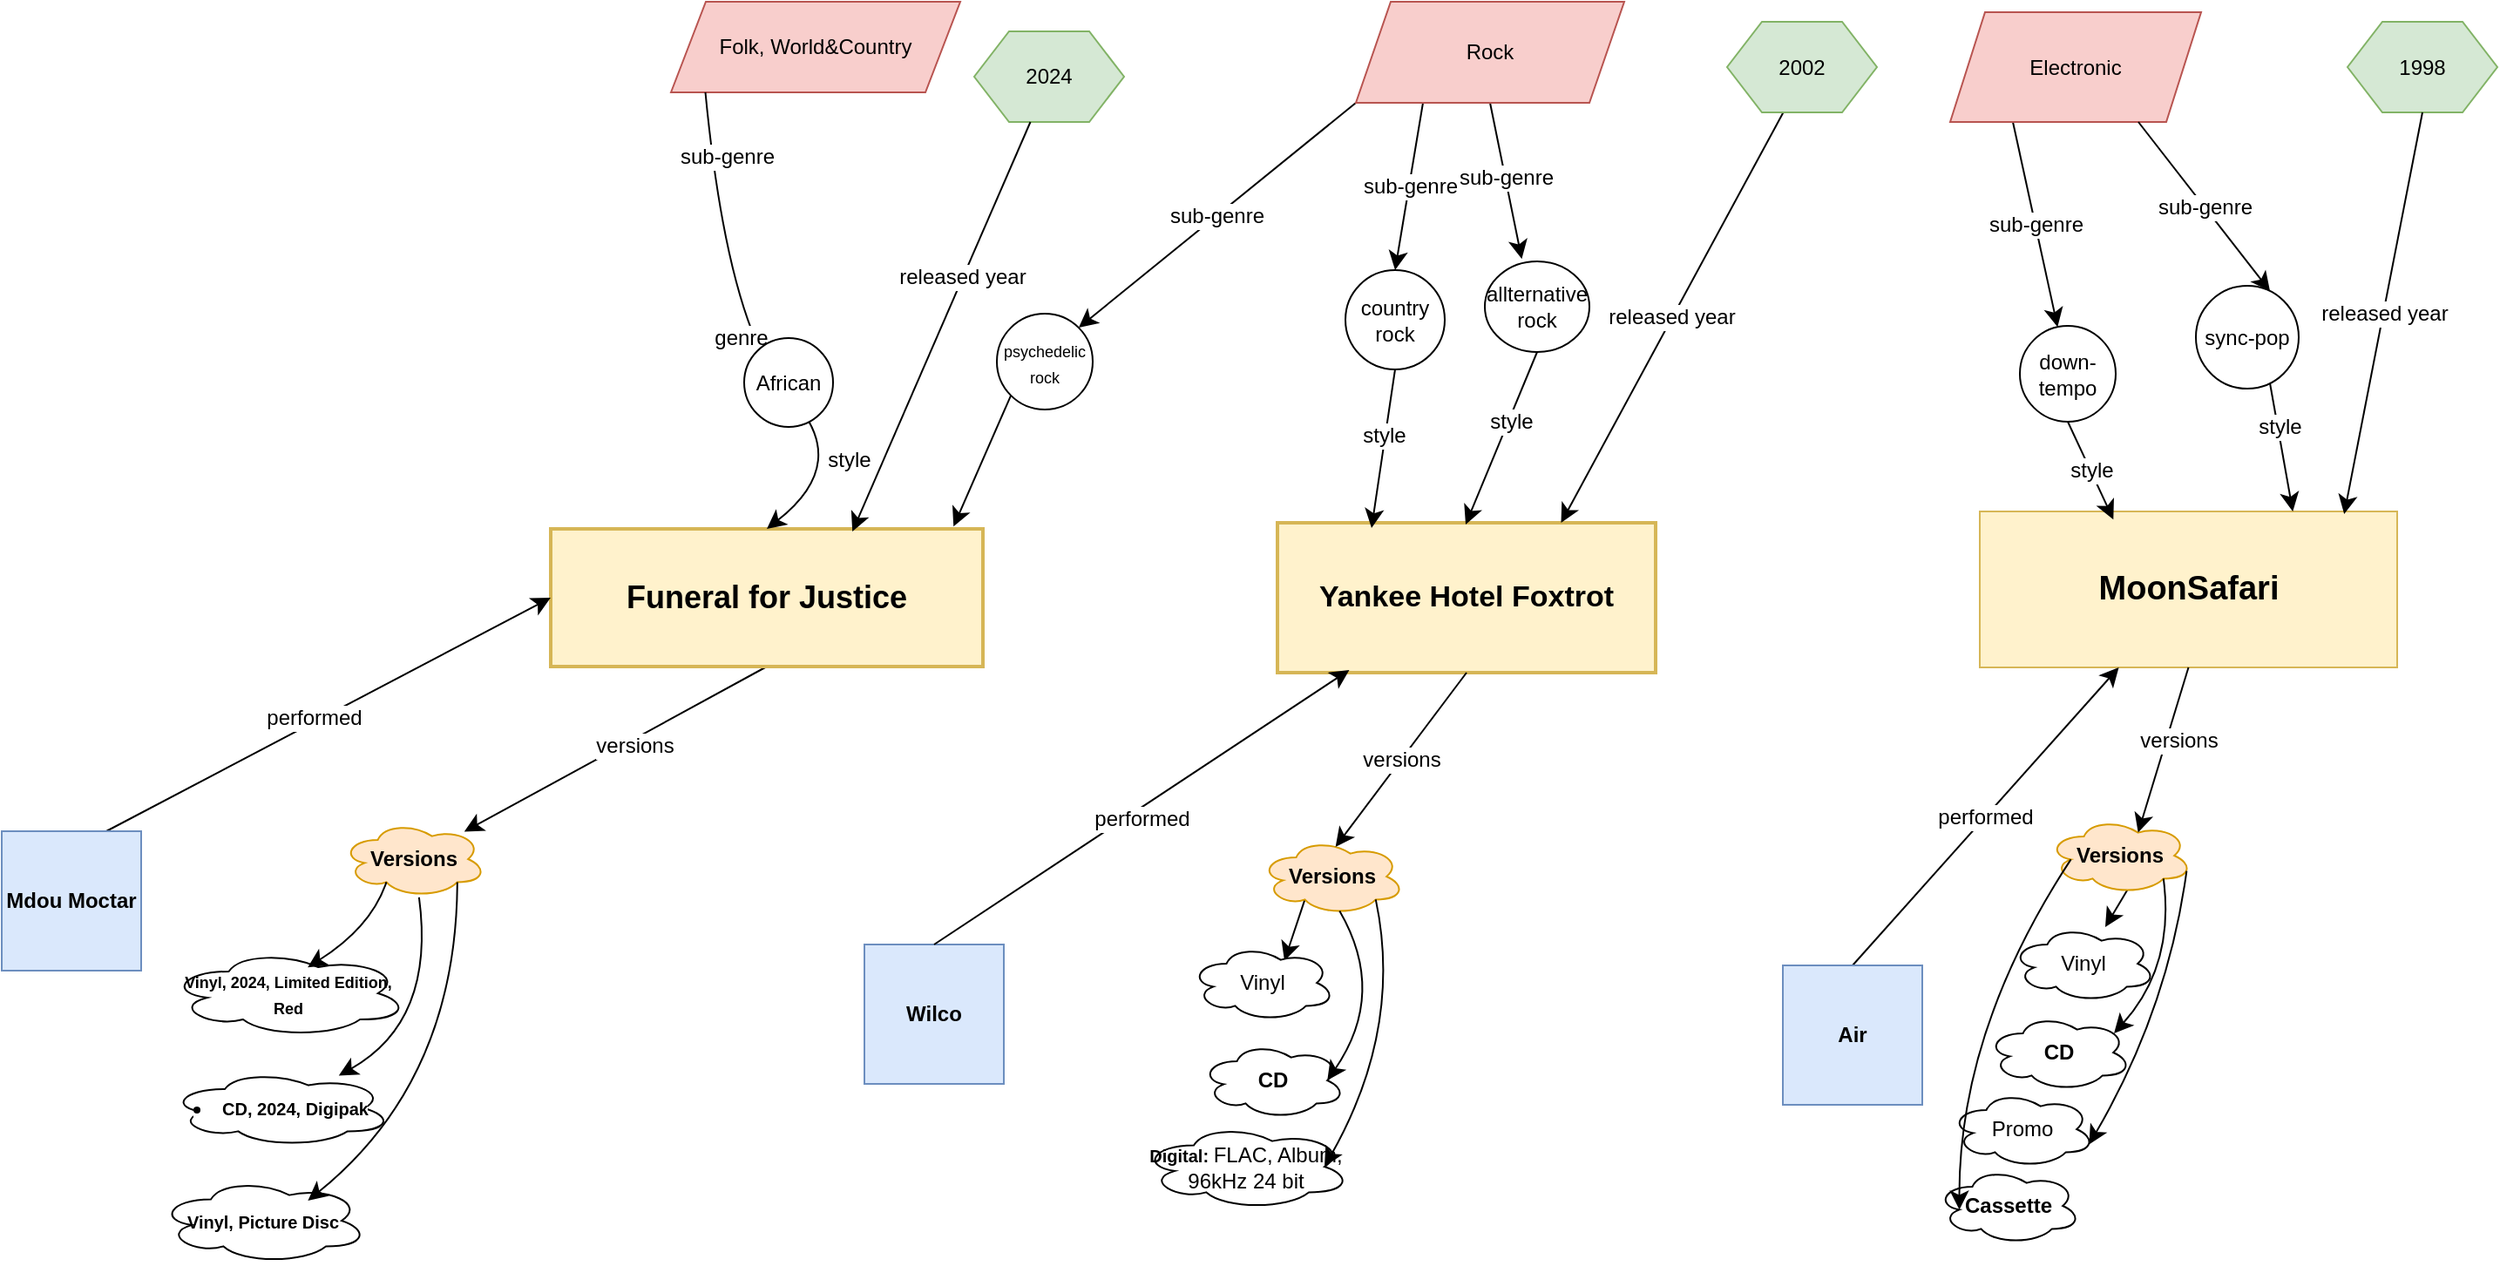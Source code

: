 <mxfile version="24.8.3">
  <diagram name="Page-1" id="4sophJRZRCAzQYzfltjW">
    <mxGraphModel dx="2484" dy="1638" grid="0" gridSize="10" guides="1" tooltips="1" connect="1" arrows="1" fold="1" page="0" pageScale="1" pageWidth="850" pageHeight="1100" math="0" shadow="0">
      <root>
        <mxCell id="0" />
        <mxCell id="1" parent="0" />
        <mxCell id="4" value="Yankee Hotel Foxtrot" style="whiteSpace=wrap;strokeWidth=2;fillColor=#fff2cc;strokeColor=#d6b656;fontSize=17;fontStyle=1" parent="1" vertex="1">
          <mxGeometry x="153" y="227" width="217" height="86" as="geometry" />
        </mxCell>
        <mxCell id="n8EsOzykJix-w6ePL4Zs-91" style="edgeStyle=none;curved=1;rounded=0;orthogonalLoop=1;jettySize=auto;html=1;exitX=0.5;exitY=1;exitDx=0;exitDy=0;fontSize=12;startSize=8;endSize=8;" edge="1" parent="1" source="5" target="n8EsOzykJix-w6ePL4Zs-92">
          <mxGeometry relative="1" as="geometry">
            <mxPoint x="-332.5" y="414.5" as="targetPoint" />
          </mxGeometry>
        </mxCell>
        <mxCell id="n8EsOzykJix-w6ePL4Zs-93" value="versions" style="edgeLabel;html=1;align=center;verticalAlign=middle;resizable=0;points=[];fontSize=12;" vertex="1" connectable="0" parent="n8EsOzykJix-w6ePL4Zs-91">
          <mxGeometry x="-0.1" y="3" relative="1" as="geometry">
            <mxPoint as="offset" />
          </mxGeometry>
        </mxCell>
        <mxCell id="5" value="Funeral for Justice" style="whiteSpace=wrap;strokeWidth=2;fillColor=#fff2cc;strokeColor=#d6b656;fontSize=18;fontStyle=1" parent="1" vertex="1">
          <mxGeometry x="-264" y="230.5" width="248" height="79" as="geometry" />
        </mxCell>
        <mxCell id="n8EsOzykJix-w6ePL4Zs-56" value="sub-genre" style="edgeStyle=none;curved=1;rounded=0;orthogonalLoop=1;jettySize=auto;html=1;exitX=0.25;exitY=1;exitDx=0;exitDy=0;fontSize=12;startSize=8;endSize=8;" edge="1" parent="1" source="n8EsOzykJix-w6ePL4Zs-14" target="n8EsOzykJix-w6ePL4Zs-52">
          <mxGeometry relative="1" as="geometry" />
        </mxCell>
        <mxCell id="n8EsOzykJix-w6ePL4Zs-14" value="Electronic" style="shape=parallelogram;perimeter=parallelogramPerimeter;whiteSpace=wrap;html=1;fixedSize=1;fillColor=#f8cecc;strokeColor=#b85450;" vertex="1" parent="1">
          <mxGeometry x="539" y="-66" width="144" height="63" as="geometry" />
        </mxCell>
        <mxCell id="n8EsOzykJix-w6ePL4Zs-40" value="sub-genre" style="edgeStyle=none;curved=1;rounded=0;orthogonalLoop=1;jettySize=auto;html=1;entryX=0.5;entryY=0;entryDx=0;entryDy=0;fontSize=12;startSize=8;endSize=8;exitX=0.25;exitY=1;exitDx=0;exitDy=0;" edge="1" parent="1" source="n8EsOzykJix-w6ePL4Zs-21" target="n8EsOzykJix-w6ePL4Zs-38">
          <mxGeometry relative="1" as="geometry">
            <mxPoint x="177" y="43" as="sourcePoint" />
          </mxGeometry>
        </mxCell>
        <mxCell id="n8EsOzykJix-w6ePL4Zs-43" style="edgeStyle=none;curved=1;rounded=0;orthogonalLoop=1;jettySize=auto;html=1;exitX=0.5;exitY=1;exitDx=0;exitDy=0;fontSize=12;startSize=8;endSize=8;entryX=0.353;entryY=-0.027;entryDx=0;entryDy=0;entryPerimeter=0;" edge="1" parent="1" source="n8EsOzykJix-w6ePL4Zs-21" target="n8EsOzykJix-w6ePL4Zs-37">
          <mxGeometry relative="1" as="geometry">
            <mxPoint x="281.579" y="39.789" as="targetPoint" />
          </mxGeometry>
        </mxCell>
        <mxCell id="n8EsOzykJix-w6ePL4Zs-44" value="sub-genre" style="edgeLabel;html=1;align=center;verticalAlign=middle;resizable=0;points=[];fontSize=12;" vertex="1" connectable="0" parent="n8EsOzykJix-w6ePL4Zs-43">
          <mxGeometry x="-0.04" relative="1" as="geometry">
            <mxPoint as="offset" />
          </mxGeometry>
        </mxCell>
        <mxCell id="n8EsOzykJix-w6ePL4Zs-50" value="sub-genre" style="edgeStyle=none;curved=1;rounded=0;orthogonalLoop=1;jettySize=auto;html=1;exitX=0;exitY=1;exitDx=0;exitDy=0;entryX=1;entryY=0;entryDx=0;entryDy=0;fontSize=12;startSize=8;endSize=8;" edge="1" parent="1" source="n8EsOzykJix-w6ePL4Zs-21" target="n8EsOzykJix-w6ePL4Zs-49">
          <mxGeometry relative="1" as="geometry" />
        </mxCell>
        <mxCell id="n8EsOzykJix-w6ePL4Zs-21" value="Rock" style="shape=parallelogram;perimeter=parallelogramPerimeter;whiteSpace=wrap;html=1;fixedSize=1;fillColor=#f8cecc;strokeColor=#b85450;" vertex="1" parent="1">
          <mxGeometry x="198" y="-72" width="154" height="58" as="geometry" />
        </mxCell>
        <mxCell id="n8EsOzykJix-w6ePL4Zs-26" value="Folk, World&amp;amp;Country" style="shape=parallelogram;perimeter=parallelogramPerimeter;whiteSpace=wrap;html=1;fixedSize=1;fillColor=#f8cecc;strokeColor=#b85450;" vertex="1" parent="1">
          <mxGeometry x="-195" y="-72" width="166" height="52" as="geometry" />
        </mxCell>
        <mxCell id="n8EsOzykJix-w6ePL4Zs-27" value="" style="endArrow=classic;html=1;rounded=0;fontSize=12;startSize=8;endSize=8;curved=1;exitX=0.119;exitY=1;exitDx=0;exitDy=0;exitPerimeter=0;entryX=0.5;entryY=0;entryDx=0;entryDy=0;" edge="1" parent="1" source="n8EsOzykJix-w6ePL4Zs-26" target="5">
          <mxGeometry width="50" height="50" relative="1" as="geometry">
            <mxPoint x="182" y="281" as="sourcePoint" />
            <mxPoint x="-16" y="236" as="targetPoint" />
            <Array as="points">
              <mxPoint x="-162" y="118" />
              <mxPoint x="-91" y="192" />
            </Array>
          </mxGeometry>
        </mxCell>
        <mxCell id="n8EsOzykJix-w6ePL4Zs-31" value="genre" style="edgeLabel;html=1;align=center;verticalAlign=middle;resizable=0;points=[];fontSize=12;" vertex="1" connectable="0" parent="n8EsOzykJix-w6ePL4Zs-27">
          <mxGeometry x="-0.038" y="2" relative="1" as="geometry">
            <mxPoint y="-1" as="offset" />
          </mxGeometry>
        </mxCell>
        <mxCell id="n8EsOzykJix-w6ePL4Zs-62" value="sub-genre" style="edgeLabel;html=1;align=center;verticalAlign=middle;resizable=0;points=[];fontSize=12;" vertex="1" connectable="0" parent="n8EsOzykJix-w6ePL4Zs-27">
          <mxGeometry x="-0.743" y="8" relative="1" as="geometry">
            <mxPoint y="-1" as="offset" />
          </mxGeometry>
        </mxCell>
        <mxCell id="n8EsOzykJix-w6ePL4Zs-63" value="style" style="edgeLabel;html=1;align=center;verticalAlign=middle;resizable=0;points=[];fontSize=12;" vertex="1" connectable="0" parent="n8EsOzykJix-w6ePL4Zs-27">
          <mxGeometry x="0.576" y="-1" relative="1" as="geometry">
            <mxPoint as="offset" />
          </mxGeometry>
        </mxCell>
        <mxCell id="n8EsOzykJix-w6ePL4Zs-28" value="&lt;font size=&quot;1&quot; style=&quot;&quot;&gt;&lt;b style=&quot;font-size: 19px;&quot;&gt;MoonSafari&lt;/b&gt;&lt;/font&gt;" style="rounded=0;whiteSpace=wrap;html=1;fillColor=#fff2cc;strokeColor=#d6b656;" vertex="1" parent="1">
          <mxGeometry x="556" y="220.5" width="239.5" height="89.5" as="geometry" />
        </mxCell>
        <mxCell id="n8EsOzykJix-w6ePL4Zs-29" value="" style="endArrow=classic;html=1;rounded=0;fontSize=12;startSize=8;endSize=8;curved=1;exitX=0.75;exitY=1;exitDx=0;exitDy=0;entryX=0.75;entryY=0;entryDx=0;entryDy=0;" edge="1" parent="1" source="n8EsOzykJix-w6ePL4Zs-53" target="n8EsOzykJix-w6ePL4Zs-28">
          <mxGeometry width="50" height="50" relative="1" as="geometry">
            <mxPoint x="182" y="281" as="sourcePoint" />
            <mxPoint x="444" y="204" as="targetPoint" />
          </mxGeometry>
        </mxCell>
        <mxCell id="n8EsOzykJix-w6ePL4Zs-61" value="style" style="edgeLabel;html=1;align=center;verticalAlign=middle;resizable=0;points=[];fontSize=12;" vertex="1" connectable="0" parent="n8EsOzykJix-w6ePL4Zs-29">
          <mxGeometry x="-0.325" y="1" relative="1" as="geometry">
            <mxPoint as="offset" />
          </mxGeometry>
        </mxCell>
        <mxCell id="n8EsOzykJix-w6ePL4Zs-45" style="edgeStyle=none;curved=1;rounded=0;orthogonalLoop=1;jettySize=auto;html=1;exitX=0.5;exitY=1;exitDx=0;exitDy=0;fontSize=12;startSize=8;endSize=8;" edge="1" parent="1" source="n8EsOzykJix-w6ePL4Zs-37">
          <mxGeometry relative="1" as="geometry">
            <mxPoint x="261" y="228" as="targetPoint" />
          </mxGeometry>
        </mxCell>
        <mxCell id="n8EsOzykJix-w6ePL4Zs-46" value="style" style="edgeLabel;html=1;align=center;verticalAlign=middle;resizable=0;points=[];fontSize=12;" vertex="1" connectable="0" parent="n8EsOzykJix-w6ePL4Zs-45">
          <mxGeometry x="-0.203" y="1" relative="1" as="geometry">
            <mxPoint as="offset" />
          </mxGeometry>
        </mxCell>
        <mxCell id="n8EsOzykJix-w6ePL4Zs-37" value="allternative&lt;div&gt;rock&lt;/div&gt;" style="ellipse;whiteSpace=wrap;html=1;" vertex="1" parent="1">
          <mxGeometry x="272" y="77" width="60" height="52" as="geometry" />
        </mxCell>
        <mxCell id="n8EsOzykJix-w6ePL4Zs-41" style="edgeStyle=none;curved=1;rounded=0;orthogonalLoop=1;jettySize=auto;html=1;exitX=0.5;exitY=1;exitDx=0;exitDy=0;fontSize=12;startSize=8;endSize=8;" edge="1" parent="1" source="n8EsOzykJix-w6ePL4Zs-38">
          <mxGeometry relative="1" as="geometry">
            <mxPoint x="207" y="230" as="targetPoint" />
          </mxGeometry>
        </mxCell>
        <mxCell id="n8EsOzykJix-w6ePL4Zs-42" value="style" style="edgeLabel;html=1;align=center;verticalAlign=middle;resizable=0;points=[];fontSize=12;" vertex="1" connectable="0" parent="n8EsOzykJix-w6ePL4Zs-41">
          <mxGeometry x="-0.166" y="-1" relative="1" as="geometry">
            <mxPoint as="offset" />
          </mxGeometry>
        </mxCell>
        <mxCell id="n8EsOzykJix-w6ePL4Zs-38" value="country rock" style="ellipse;whiteSpace=wrap;html=1;aspect=fixed;" vertex="1" parent="1">
          <mxGeometry x="192" y="82" width="57" height="57" as="geometry" />
        </mxCell>
        <mxCell id="n8EsOzykJix-w6ePL4Zs-47" value="African" style="ellipse;whiteSpace=wrap;html=1;aspect=fixed;" vertex="1" parent="1">
          <mxGeometry x="-153" y="121" width="51" height="51" as="geometry" />
        </mxCell>
        <mxCell id="n8EsOzykJix-w6ePL4Zs-49" value="&lt;font style=&quot;font-size: 9px;&quot;&gt;psychedelic rock&lt;/font&gt;" style="ellipse;whiteSpace=wrap;html=1;aspect=fixed;" vertex="1" parent="1">
          <mxGeometry x="-8" y="107" width="55" height="55" as="geometry" />
        </mxCell>
        <mxCell id="n8EsOzykJix-w6ePL4Zs-51" value="" style="endArrow=classic;html=1;rounded=0;fontSize=12;startSize=8;endSize=8;curved=1;exitX=0;exitY=1;exitDx=0;exitDy=0;entryX=0.932;entryY=-0.017;entryDx=0;entryDy=0;entryPerimeter=0;" edge="1" parent="1" source="n8EsOzykJix-w6ePL4Zs-49" target="5">
          <mxGeometry width="50" height="50" relative="1" as="geometry">
            <mxPoint x="-15" y="198" as="sourcePoint" />
            <mxPoint x="-8" y="233" as="targetPoint" />
          </mxGeometry>
        </mxCell>
        <mxCell id="n8EsOzykJix-w6ePL4Zs-52" value="down-tempo" style="ellipse;whiteSpace=wrap;html=1;aspect=fixed;" vertex="1" parent="1">
          <mxGeometry x="579" y="114" width="55" height="55" as="geometry" />
        </mxCell>
        <mxCell id="n8EsOzykJix-w6ePL4Zs-57" value="style" style="edgeStyle=none;curved=1;rounded=0;orthogonalLoop=1;jettySize=auto;html=1;exitX=0.5;exitY=1;exitDx=0;exitDy=0;entryX=0.32;entryY=0.051;entryDx=0;entryDy=0;entryPerimeter=0;fontSize=12;startSize=8;endSize=8;" edge="1" parent="1" source="n8EsOzykJix-w6ePL4Zs-52" target="n8EsOzykJix-w6ePL4Zs-28">
          <mxGeometry relative="1" as="geometry" />
        </mxCell>
        <mxCell id="n8EsOzykJix-w6ePL4Zs-59" value="sub-genre" style="endArrow=classic;html=1;rounded=0;fontSize=12;startSize=8;endSize=8;curved=1;exitX=0.75;exitY=1;exitDx=0;exitDy=0;entryX=0.75;entryY=0;entryDx=0;entryDy=0;" edge="1" parent="1" source="n8EsOzykJix-w6ePL4Zs-14" target="n8EsOzykJix-w6ePL4Zs-53">
          <mxGeometry width="50" height="50" relative="1" as="geometry">
            <mxPoint x="574" y="39" as="sourcePoint" />
            <mxPoint x="602" y="223" as="targetPoint" />
          </mxGeometry>
        </mxCell>
        <mxCell id="n8EsOzykJix-w6ePL4Zs-53" value="sync-pop" style="ellipse;whiteSpace=wrap;html=1;aspect=fixed;" vertex="1" parent="1">
          <mxGeometry x="680" y="91" width="59" height="59" as="geometry" />
        </mxCell>
        <mxCell id="n8EsOzykJix-w6ePL4Zs-69" style="edgeStyle=none;curved=1;rounded=0;orthogonalLoop=1;jettySize=auto;html=1;exitX=0.75;exitY=0;exitDx=0;exitDy=0;entryX=0;entryY=0.5;entryDx=0;entryDy=0;fontSize=12;startSize=8;endSize=8;" edge="1" parent="1" source="n8EsOzykJix-w6ePL4Zs-65" target="5">
          <mxGeometry relative="1" as="geometry" />
        </mxCell>
        <mxCell id="n8EsOzykJix-w6ePL4Zs-70" value="performed" style="edgeLabel;html=1;align=center;verticalAlign=middle;resizable=0;points=[];fontSize=12;" vertex="1" connectable="0" parent="n8EsOzykJix-w6ePL4Zs-69">
          <mxGeometry x="-0.055" y="2" relative="1" as="geometry">
            <mxPoint x="-1" as="offset" />
          </mxGeometry>
        </mxCell>
        <mxCell id="n8EsOzykJix-w6ePL4Zs-65" value="&lt;strong&gt;Mdou Moctar&lt;/strong&gt;" style="whiteSpace=wrap;html=1;aspect=fixed;fillColor=#dae8fc;strokeColor=#6c8ebf;" vertex="1" parent="1">
          <mxGeometry x="-579" y="404" width="80" height="80" as="geometry" />
        </mxCell>
        <mxCell id="n8EsOzykJix-w6ePL4Zs-73" value="performed" style="edgeStyle=none;curved=1;rounded=0;orthogonalLoop=1;jettySize=auto;html=1;exitX=0.5;exitY=0;exitDx=0;exitDy=0;fontSize=12;startSize=8;endSize=8;" edge="1" parent="1" source="n8EsOzykJix-w6ePL4Zs-67" target="n8EsOzykJix-w6ePL4Zs-28">
          <mxGeometry relative="1" as="geometry" />
        </mxCell>
        <mxCell id="n8EsOzykJix-w6ePL4Zs-67" value="&lt;strong&gt;Air&lt;/strong&gt;" style="whiteSpace=wrap;html=1;aspect=fixed;fillColor=#dae8fc;strokeColor=#6c8ebf;" vertex="1" parent="1">
          <mxGeometry x="443" y="481" width="80" height="80" as="geometry" />
        </mxCell>
        <mxCell id="n8EsOzykJix-w6ePL4Zs-68" value="&lt;b&gt;Wilco&lt;/b&gt;" style="whiteSpace=wrap;html=1;aspect=fixed;fillColor=#dae8fc;strokeColor=#6c8ebf;" vertex="1" parent="1">
          <mxGeometry x="-84" y="469" width="80" height="80" as="geometry" />
        </mxCell>
        <mxCell id="n8EsOzykJix-w6ePL4Zs-71" style="edgeStyle=none;curved=1;rounded=0;orthogonalLoop=1;jettySize=auto;html=1;exitX=0.5;exitY=0;exitDx=0;exitDy=0;entryX=0.19;entryY=0.982;entryDx=0;entryDy=0;entryPerimeter=0;fontSize=12;startSize=8;endSize=8;" edge="1" parent="1" source="n8EsOzykJix-w6ePL4Zs-68" target="4">
          <mxGeometry relative="1" as="geometry" />
        </mxCell>
        <mxCell id="n8EsOzykJix-w6ePL4Zs-72" value="performed" style="edgeLabel;html=1;align=center;verticalAlign=middle;resizable=0;points=[];fontSize=12;" vertex="1" connectable="0" parent="n8EsOzykJix-w6ePL4Zs-71">
          <mxGeometry x="-0.025" y="-5" relative="1" as="geometry">
            <mxPoint as="offset" />
          </mxGeometry>
        </mxCell>
        <mxCell id="n8EsOzykJix-w6ePL4Zs-81" value="2024" style="shape=hexagon;perimeter=hexagonPerimeter2;whiteSpace=wrap;html=1;fixedSize=1;fillColor=#d5e8d4;strokeColor=#82b366;" vertex="1" parent="1">
          <mxGeometry x="-21" y="-55" width="86" height="52" as="geometry" />
        </mxCell>
        <mxCell id="n8EsOzykJix-w6ePL4Zs-87" value="released year" style="edgeStyle=none;curved=1;rounded=0;orthogonalLoop=1;jettySize=auto;html=1;exitX=0.375;exitY=1;exitDx=0;exitDy=0;entryX=0.75;entryY=0;entryDx=0;entryDy=0;fontSize=12;startSize=8;endSize=8;" edge="1" parent="1" source="n8EsOzykJix-w6ePL4Zs-83" target="4">
          <mxGeometry relative="1" as="geometry" />
        </mxCell>
        <mxCell id="n8EsOzykJix-w6ePL4Zs-83" value="2002" style="shape=hexagon;perimeter=hexagonPerimeter2;whiteSpace=wrap;html=1;fixedSize=1;fillColor=#d5e8d4;strokeColor=#82b366;" vertex="1" parent="1">
          <mxGeometry x="411" y="-60.5" width="86" height="52" as="geometry" />
        </mxCell>
        <mxCell id="n8EsOzykJix-w6ePL4Zs-84" value="1998" style="shape=hexagon;perimeter=hexagonPerimeter2;whiteSpace=wrap;html=1;fixedSize=1;fillColor=#d5e8d4;strokeColor=#82b366;" vertex="1" parent="1">
          <mxGeometry x="767" y="-60.5" width="86" height="52" as="geometry" />
        </mxCell>
        <mxCell id="n8EsOzykJix-w6ePL4Zs-85" style="edgeStyle=none;curved=1;rounded=0;orthogonalLoop=1;jettySize=auto;html=1;exitX=0.375;exitY=1;exitDx=0;exitDy=0;entryX=0.698;entryY=0.019;entryDx=0;entryDy=0;entryPerimeter=0;fontSize=12;startSize=8;endSize=8;" edge="1" parent="1" source="n8EsOzykJix-w6ePL4Zs-81" target="5">
          <mxGeometry relative="1" as="geometry" />
        </mxCell>
        <mxCell id="n8EsOzykJix-w6ePL4Zs-86" value="released year" style="edgeLabel;html=1;align=center;verticalAlign=middle;resizable=0;points=[];fontSize=12;" vertex="1" connectable="0" parent="n8EsOzykJix-w6ePL4Zs-85">
          <mxGeometry x="-0.238" y="-1" relative="1" as="geometry">
            <mxPoint as="offset" />
          </mxGeometry>
        </mxCell>
        <mxCell id="n8EsOzykJix-w6ePL4Zs-88" value="released year" style="edgeStyle=none;curved=1;rounded=0;orthogonalLoop=1;jettySize=auto;html=1;exitX=0.5;exitY=1;exitDx=0;exitDy=0;entryX=0.873;entryY=0.017;entryDx=0;entryDy=0;entryPerimeter=0;fontSize=12;startSize=8;endSize=8;" edge="1" parent="1" source="n8EsOzykJix-w6ePL4Zs-84" target="n8EsOzykJix-w6ePL4Zs-28">
          <mxGeometry relative="1" as="geometry" />
        </mxCell>
        <mxCell id="n8EsOzykJix-w6ePL4Zs-101" value="" style="edgeStyle=none;curved=1;rounded=0;orthogonalLoop=1;jettySize=auto;html=1;fontSize=12;startSize=8;endSize=8;" edge="1" parent="1" source="n8EsOzykJix-w6ePL4Zs-92" target="n8EsOzykJix-w6ePL4Zs-98">
          <mxGeometry relative="1" as="geometry">
            <Array as="points">
              <mxPoint x="-330" y="513" />
            </Array>
          </mxGeometry>
        </mxCell>
        <mxCell id="n8EsOzykJix-w6ePL4Zs-92" value="&lt;b&gt;Versions&lt;/b&gt;" style="ellipse;shape=cloud;whiteSpace=wrap;html=1;fillColor=#ffe6cc;strokeColor=#d79b00;" vertex="1" parent="1">
          <mxGeometry x="-384" y="398" width="83" height="44" as="geometry" />
        </mxCell>
        <mxCell id="n8EsOzykJix-w6ePL4Zs-96" value="&lt;strong style=&quot;background-color: initial; font-size: 9px;&quot;&gt;Vinyl, 2024, Limited Edition, Red&lt;/strong&gt;" style="ellipse;shape=cloud;whiteSpace=wrap;html=1;" vertex="1" parent="1">
          <mxGeometry x="-483" y="472" width="137" height="50" as="geometry" />
        </mxCell>
        <mxCell id="n8EsOzykJix-w6ePL4Zs-97" value="&lt;strong style=&quot;forced-color-adjust: none; color: rgb(0, 0, 0); font-family: Helvetica; font-style: normal; font-variant-ligatures: normal; font-variant-caps: normal; letter-spacing: normal; orphans: 2; text-align: center; text-indent: 0px; text-transform: none; widows: 2; word-spacing: 0px; -webkit-text-stroke-width: 0px; white-space: normal; text-decoration-thickness: initial; text-decoration-style: initial; text-decoration-color: initial;&quot;&gt;&lt;font style=&quot;font-size: 10px;&quot;&gt;Vinyl, Picture Disc&lt;/font&gt;&lt;/strong&gt;" style="ellipse;shape=cloud;whiteSpace=wrap;html=1;" vertex="1" parent="1">
          <mxGeometry x="-489" y="603" width="120" height="49" as="geometry" />
        </mxCell>
        <mxCell id="n8EsOzykJix-w6ePL4Zs-98" value="&lt;li style=&quot;forced-color-adjust: none; color: rgb(0, 0, 0); font-family: Helvetica; font-style: normal; font-variant-ligatures: normal; font-variant-caps: normal; font-weight: 400; letter-spacing: normal; orphans: 2; text-indent: 0px; text-transform: none; widows: 2; word-spacing: 0px; -webkit-text-stroke-width: 0px; white-space: normal; background-color: rgb(255, 255, 255); text-decoration-thickness: initial; text-decoration-style: initial; text-decoration-color: initial;&quot;&gt;&lt;strong style=&quot;&quot;&gt;&lt;font style=&quot;font-size: 10px;&quot;&gt;CD, 2024, Digipak&lt;/font&gt;&lt;/strong&gt;&lt;/li&gt;" style="ellipse;shape=cloud;whiteSpace=wrap;html=1;strokeColor=default;" vertex="1" parent="1">
          <mxGeometry x="-483" y="541" width="128" height="44" as="geometry" />
        </mxCell>
        <mxCell id="n8EsOzykJix-w6ePL4Zs-100" style="edgeStyle=none;curved=1;rounded=0;orthogonalLoop=1;jettySize=auto;html=1;exitX=0.31;exitY=0.8;exitDx=0;exitDy=0;exitPerimeter=0;entryX=0.581;entryY=0.202;entryDx=0;entryDy=0;entryPerimeter=0;fontSize=12;startSize=8;endSize=8;" edge="1" parent="1" source="n8EsOzykJix-w6ePL4Zs-92" target="n8EsOzykJix-w6ePL4Zs-96">
          <mxGeometry relative="1" as="geometry">
            <Array as="points">
              <mxPoint x="-367" y="459" />
            </Array>
          </mxGeometry>
        </mxCell>
        <mxCell id="n8EsOzykJix-w6ePL4Zs-102" style="edgeStyle=none;curved=1;rounded=0;orthogonalLoop=1;jettySize=auto;html=1;exitX=0.8;exitY=0.8;exitDx=0;exitDy=0;exitPerimeter=0;entryX=0.714;entryY=0.265;entryDx=0;entryDy=0;entryPerimeter=0;fontSize=12;startSize=8;endSize=8;" edge="1" parent="1" source="n8EsOzykJix-w6ePL4Zs-92" target="n8EsOzykJix-w6ePL4Zs-97">
          <mxGeometry relative="1" as="geometry">
            <Array as="points">
              <mxPoint x="-318" y="547" />
            </Array>
          </mxGeometry>
        </mxCell>
        <mxCell id="n8EsOzykJix-w6ePL4Zs-105" style="edgeStyle=none;curved=1;rounded=0;orthogonalLoop=1;jettySize=auto;html=1;exitX=0.31;exitY=0.8;exitDx=0;exitDy=0;exitPerimeter=0;fontSize=12;startSize=8;endSize=8;" edge="1" parent="1" source="n8EsOzykJix-w6ePL4Zs-103">
          <mxGeometry relative="1" as="geometry">
            <mxPoint x="157" y="478.333" as="targetPoint" />
          </mxGeometry>
        </mxCell>
        <mxCell id="n8EsOzykJix-w6ePL4Zs-103" value="&lt;b&gt;Versions&lt;/b&gt;" style="ellipse;shape=cloud;whiteSpace=wrap;html=1;fillColor=#ffe6cc;strokeColor=#d79b00;" vertex="1" parent="1">
          <mxGeometry x="143" y="408" width="83" height="44" as="geometry" />
        </mxCell>
        <mxCell id="n8EsOzykJix-w6ePL4Zs-104" value="versions" style="edgeStyle=none;curved=1;rounded=0;orthogonalLoop=1;jettySize=auto;html=1;exitX=0.5;exitY=1;exitDx=0;exitDy=0;entryX=0.522;entryY=0.114;entryDx=0;entryDy=0;entryPerimeter=0;fontSize=12;startSize=8;endSize=8;" edge="1" parent="1" source="4" target="n8EsOzykJix-w6ePL4Zs-103">
          <mxGeometry relative="1" as="geometry" />
        </mxCell>
        <mxCell id="n8EsOzykJix-w6ePL4Zs-106" value="Vinyl" style="ellipse;shape=cloud;whiteSpace=wrap;html=1;" vertex="1" parent="1">
          <mxGeometry x="103" y="469" width="83" height="44" as="geometry" />
        </mxCell>
        <mxCell id="n8EsOzykJix-w6ePL4Zs-107" value="&lt;b&gt;CD&lt;/b&gt;" style="ellipse;shape=cloud;whiteSpace=wrap;html=1;" vertex="1" parent="1">
          <mxGeometry x="109" y="525" width="83" height="44" as="geometry" />
        </mxCell>
        <mxCell id="n8EsOzykJix-w6ePL4Zs-109" value="&lt;strong style=&quot;forced-color-adjust: none; color: rgb(0, 0, 0); font-family: Helvetica; font-style: normal; font-variant-ligatures: normal; font-variant-caps: normal; letter-spacing: normal; orphans: 2; text-align: center; text-indent: 0px; text-transform: none; widows: 2; word-spacing: 0px; -webkit-text-stroke-width: 0px; white-space: normal; text-decoration-thickness: initial; text-decoration-style: initial; text-decoration-color: initial;&quot;&gt;&lt;font style=&quot;font-size: 10px;&quot;&gt;Digital:&amp;nbsp;&lt;/font&gt;&lt;/strong&gt;FLAC, Album, 96kHz 24 bit" style="ellipse;shape=cloud;whiteSpace=wrap;html=1;" vertex="1" parent="1">
          <mxGeometry x="75" y="572" width="120" height="49" as="geometry" />
        </mxCell>
        <mxCell id="n8EsOzykJix-w6ePL4Zs-110" style="edgeStyle=none;curved=1;rounded=0;orthogonalLoop=1;jettySize=auto;html=1;exitX=0.55;exitY=0.95;exitDx=0;exitDy=0;exitPerimeter=0;entryX=0.875;entryY=0.5;entryDx=0;entryDy=0;entryPerimeter=0;fontSize=12;startSize=8;endSize=8;" edge="1" parent="1" source="n8EsOzykJix-w6ePL4Zs-103" target="n8EsOzykJix-w6ePL4Zs-107">
          <mxGeometry relative="1" as="geometry">
            <Array as="points">
              <mxPoint x="216" y="497" />
            </Array>
          </mxGeometry>
        </mxCell>
        <mxCell id="n8EsOzykJix-w6ePL4Zs-111" style="edgeStyle=none;curved=1;rounded=0;orthogonalLoop=1;jettySize=auto;html=1;exitX=0.8;exitY=0.8;exitDx=0;exitDy=0;exitPerimeter=0;entryX=0.875;entryY=0.5;entryDx=0;entryDy=0;entryPerimeter=0;fontSize=12;startSize=8;endSize=8;" edge="1" parent="1" source="n8EsOzykJix-w6ePL4Zs-103" target="n8EsOzykJix-w6ePL4Zs-109">
          <mxGeometry relative="1" as="geometry">
            <Array as="points">
              <mxPoint x="225" y="517" />
            </Array>
          </mxGeometry>
        </mxCell>
        <mxCell id="n8EsOzykJix-w6ePL4Zs-121" style="edgeStyle=none;curved=1;rounded=0;orthogonalLoop=1;jettySize=auto;html=1;exitX=0.55;exitY=0.95;exitDx=0;exitDy=0;exitPerimeter=0;fontSize=12;startSize=8;endSize=8;" edge="1" parent="1" source="n8EsOzykJix-w6ePL4Zs-112" target="n8EsOzykJix-w6ePL4Zs-116">
          <mxGeometry relative="1" as="geometry" />
        </mxCell>
        <mxCell id="n8EsOzykJix-w6ePL4Zs-112" value="&lt;b&gt;Versions&lt;/b&gt;" style="ellipse;shape=cloud;whiteSpace=wrap;html=1;fillColor=#ffe6cc;strokeColor=#d79b00;" vertex="1" parent="1">
          <mxGeometry x="595" y="396" width="83" height="44" as="geometry" />
        </mxCell>
        <mxCell id="n8EsOzykJix-w6ePL4Zs-113" style="edgeStyle=none;curved=1;rounded=0;orthogonalLoop=1;jettySize=auto;html=1;exitX=0.5;exitY=1;exitDx=0;exitDy=0;entryX=0.625;entryY=0.2;entryDx=0;entryDy=0;entryPerimeter=0;fontSize=12;startSize=8;endSize=8;" edge="1" parent="1" source="n8EsOzykJix-w6ePL4Zs-28" target="n8EsOzykJix-w6ePL4Zs-112">
          <mxGeometry relative="1" as="geometry" />
        </mxCell>
        <mxCell id="n8EsOzykJix-w6ePL4Zs-115" value="versions" style="edgeLabel;html=1;align=center;verticalAlign=middle;resizable=0;points=[];fontSize=12;" vertex="1" connectable="0" parent="n8EsOzykJix-w6ePL4Zs-113">
          <mxGeometry x="-0.149" y="6" relative="1" as="geometry">
            <mxPoint as="offset" />
          </mxGeometry>
        </mxCell>
        <mxCell id="n8EsOzykJix-w6ePL4Zs-116" value="Vinyl" style="ellipse;shape=cloud;whiteSpace=wrap;html=1;" vertex="1" parent="1">
          <mxGeometry x="574" y="458" width="83" height="44" as="geometry" />
        </mxCell>
        <mxCell id="n8EsOzykJix-w6ePL4Zs-117" value="&lt;b&gt;CD&lt;/b&gt;" style="ellipse;shape=cloud;whiteSpace=wrap;html=1;" vertex="1" parent="1">
          <mxGeometry x="560" y="509" width="83" height="44" as="geometry" />
        </mxCell>
        <mxCell id="n8EsOzykJix-w6ePL4Zs-122" style="edgeStyle=none;curved=1;rounded=0;orthogonalLoop=1;jettySize=auto;html=1;exitX=0.8;exitY=0.8;exitDx=0;exitDy=0;exitPerimeter=0;entryX=0.88;entryY=0.25;entryDx=0;entryDy=0;entryPerimeter=0;fontSize=12;startSize=8;endSize=8;" edge="1" parent="1" source="n8EsOzykJix-w6ePL4Zs-112" target="n8EsOzykJix-w6ePL4Zs-117">
          <mxGeometry relative="1" as="geometry">
            <Array as="points">
              <mxPoint x="668" y="481" />
            </Array>
          </mxGeometry>
        </mxCell>
        <mxCell id="n8EsOzykJix-w6ePL4Zs-123" value="Promo" style="ellipse;shape=cloud;whiteSpace=wrap;html=1;" vertex="1" parent="1">
          <mxGeometry x="539" y="553" width="83" height="44" as="geometry" />
        </mxCell>
        <mxCell id="n8EsOzykJix-w6ePL4Zs-124" value="&lt;b&gt;Cassette&lt;/b&gt;" style="ellipse;shape=cloud;whiteSpace=wrap;html=1;" vertex="1" parent="1">
          <mxGeometry x="531" y="597" width="83" height="44" as="geometry" />
        </mxCell>
        <mxCell id="n8EsOzykJix-w6ePL4Zs-125" style="edgeStyle=none;curved=1;rounded=0;orthogonalLoop=1;jettySize=auto;html=1;exitX=0.96;exitY=0.7;exitDx=0;exitDy=0;exitPerimeter=0;entryX=0.96;entryY=0.7;entryDx=0;entryDy=0;entryPerimeter=0;fontSize=12;startSize=8;endSize=8;" edge="1" parent="1" source="n8EsOzykJix-w6ePL4Zs-112" target="n8EsOzykJix-w6ePL4Zs-123">
          <mxGeometry relative="1" as="geometry">
            <Array as="points">
              <mxPoint x="664" y="506" />
            </Array>
          </mxGeometry>
        </mxCell>
        <mxCell id="n8EsOzykJix-w6ePL4Zs-126" style="edgeStyle=none;curved=1;rounded=0;orthogonalLoop=1;jettySize=auto;html=1;exitX=0.16;exitY=0.55;exitDx=0;exitDy=0;exitPerimeter=0;entryX=0.16;entryY=0.55;entryDx=0;entryDy=0;entryPerimeter=0;fontSize=12;startSize=8;endSize=8;" edge="1" parent="1" source="n8EsOzykJix-w6ePL4Zs-112" target="n8EsOzykJix-w6ePL4Zs-124">
          <mxGeometry relative="1" as="geometry">
            <Array as="points">
              <mxPoint x="544" y="518" />
            </Array>
          </mxGeometry>
        </mxCell>
      </root>
    </mxGraphModel>
  </diagram>
</mxfile>
